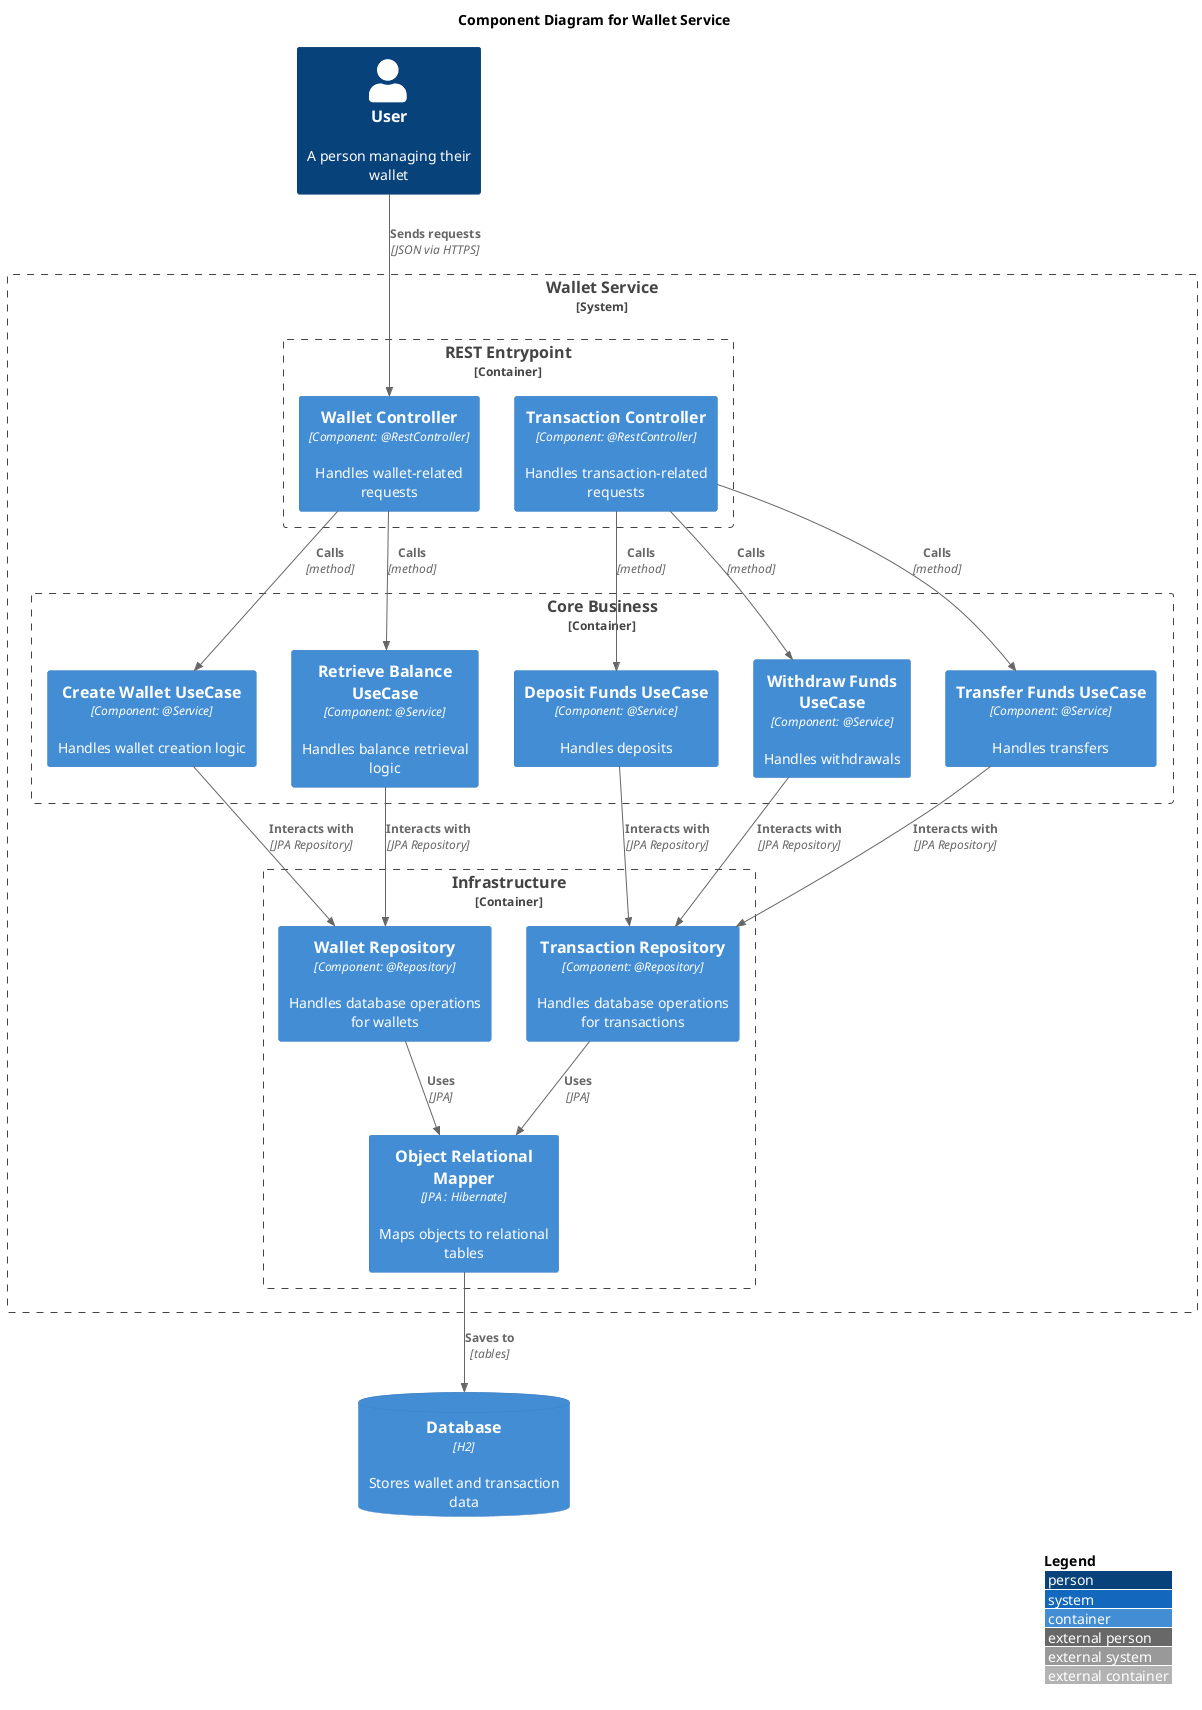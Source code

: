 @startuml 03-ComponentDiagram
!include <C4/C4_Container>

/' Level 3: Component diagram
   The Component diagram shows how a container is made up of a number of "components",
   what each of those components are, their responsibilities and the technology/implementation details.
'/

title "Component Diagram for Wallet Service"

AddElementTag("storage", $shape=RoundedBoxShape())

LAYOUT_TOP_DOWN()

Person(user, "User", "A person managing their wallet")

System_Boundary(walletservice, "Wallet Service") {
    Container_Boundary(restEntrypoint, "REST Entrypoint") {
        Container(walletController, "Wallet Controller", "Component: @RestController", "Handles wallet-related requests")
        Container(transactionController, "Transaction Controller", "Component: @RestController", "Handles transaction-related requests")
    }
    
    Container_Boundary(coreBusiness, "Core Business") {
        Container(createWalletUseCase, "Create Wallet UseCase", "Component: @Service", "Handles wallet creation logic")
        Container(retrieveBalanceUseCase, "Retrieve Balance UseCase", "Component: @Service", "Handles balance retrieval logic")
        Container(depositFundsUseCase, "Deposit Funds UseCase", "Component: @Service", "Handles deposits")
        Container(withdrawFundsUseCase, "Withdraw Funds UseCase", "Component: @Service", "Handles withdrawals")
        Container(transferFundsUseCase, "Transfer Funds UseCase", "Component: @Service", "Handles transfers")
    }
    
    Container_Boundary(infrastructure, "Infrastructure") {
        Container(walletRepository, "Wallet Repository", "Component: @Repository", "Handles database operations for wallets")
        Container(transactionRepository, "Transaction Repository", "Component: @Repository", "Handles database operations for transactions")
        Container(orm, "Object Relational Mapper", "JPA : Hibernate", "Maps objects to relational tables")
    }
}

ContainerDb(database, "Database", "H2", "Stores wallet and transaction data", $tags = "storage")

Rel_D(user, walletController, "Sends requests", "JSON via HTTPS")
Rel_D(walletController, createWalletUseCase, "Calls", "method")
Rel_D(walletController, retrieveBalanceUseCase, "Calls", "method")
Rel_D(transactionController, depositFundsUseCase, "Calls", "method")
Rel_D(transactionController, withdrawFundsUseCase, "Calls", "method")
Rel_D(transactionController, transferFundsUseCase, "Calls", "method")

Rel_D(createWalletUseCase, walletRepository, "Interacts with", "JPA Repository")
Rel_D(retrieveBalanceUseCase, walletRepository, "Interacts with", "JPA Repository")
Rel_D(depositFundsUseCase, transactionRepository, "Interacts with", "JPA Repository")
Rel_D(withdrawFundsUseCase, transactionRepository, "Interacts with", "JPA Repository")
Rel_D(transferFundsUseCase, transactionRepository, "Interacts with", "JPA Repository")
Rel_D(walletRepository, orm, "Uses", "JPA")
Rel_D(transactionRepository, orm, "Uses", "JPA")
Rel_D(orm, database, "Saves to", "tables")

LAYOUT_WITH_LEGEND()

@enduml
